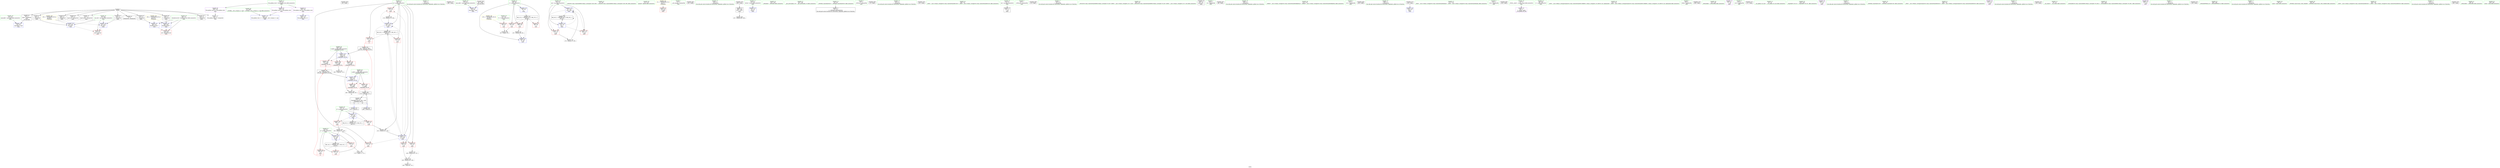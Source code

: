 digraph "SVFG" {
	label="SVFG";

	Node0x5599d66ca4a0 [shape=record,color=grey,label="{NodeID: 0\nNullPtr}"];
	Node0x5599d66ca4a0 -> Node0x5599d66e59f0[style=solid];
	Node0x5599d66ca4a0 -> Node0x5599d66e5af0[style=solid];
	Node0x5599d66ca4a0 -> Node0x5599d66e5bc0[style=solid];
	Node0x5599d66ca4a0 -> Node0x5599d66e5c90[style=solid];
	Node0x5599d66ca4a0 -> Node0x5599d66e5d60[style=solid];
	Node0x5599d66ca4a0 -> Node0x5599d66e5e30[style=solid];
	Node0x5599d66ca4a0 -> Node0x5599d66e5f00[style=solid];
	Node0x5599d66ca4a0 -> Node0x5599d66e5fd0[style=solid];
	Node0x5599d66ca4a0 -> Node0x5599d66e60a0[style=solid];
	Node0x5599d66ca4a0 -> Node0x5599d66e6170[style=solid];
	Node0x5599d66ca4a0 -> Node0x5599d66e4180[style=solid];
	Node0x5599d67062b0 [shape=record,color=black,label="{NodeID: 263\n85 = PHI()\n}"];
	Node0x5599d66e4610 [shape=record,color=red,label="{NodeID: 97\n178\<--63\n\<--q\nmain\n}"];
	Node0x5599d66e4610 -> Node0x5599d66ef390[style=solid];
	Node0x5599d66e1fa0 [shape=record,color=green,label="{NodeID: 14\n113\<--1\n\<--dummyObj\nCan only get source location for instruction, argument, global var or function.}"];
	Node0x5599d6709250 [shape=record,color=black,label="{NodeID: 277\n186 = PHI()\n}"];
	Node0x5599d66e4180 [shape=record,color=blue, style = dotted,label="{NodeID: 111\n295\<--3\nllvm.global_ctors_2\<--dummyVal\nGlob }"];
	Node0x5599d66e2b70 [shape=record,color=green,label="{NodeID: 28\n53\<--54\nargc.addr\<--argc.addr_field_insensitive\nmain\n}"];
	Node0x5599d66e2b70 -> Node0x5599d66e4350[style=solid];
	Node0x5599d66efe10 [shape=record,color=grey,label="{NodeID: 208\n93 = cmp(91, 92, )\n}"];
	Node0x5599d66e9f90 [shape=record,color=blue,label="{NodeID: 125\n75\<--176\nans\<--add\nmain\n}"];
	Node0x5599d66e9f90 -> Node0x5599d66e4a20[style=dashed];
	Node0x5599d66e9f90 -> Node0x5599d66e4af0[style=dashed];
	Node0x5599d66e9f90 -> Node0x5599d66e9f90[style=dashed];
	Node0x5599d66e9f90 -> Node0x5599d66faa40[style=dashed];
	Node0x5599d66e3730 [shape=record,color=green,label="{NodeID: 42\n97\<--98\n_ZStlsISt11char_traitsIcEERSt13basic_ostreamIcT_ES5_PKc\<--_ZStlsISt11char_traitsIcEERSt13basic_ostreamIcT_ES5_PKc_field_insensitive\n}"];
	Node0x5599d66e5550 [shape=record,color=green,label="{NodeID: 56\n211\<--212\nfprintf\<--fprintf_field_insensitive\n}"];
	Node0x5599d66e6170 [shape=record,color=black,label="{NodeID: 70\n217\<--3\nlpad.val30\<--dummyVal\nmain\n}"];
	Node0x5599d66e6d90 [shape=record,color=red,label="{NodeID: 84\n202\<--16\n\<--stderr\nmain\n}"];
	Node0x5599d66ca730 [shape=record,color=green,label="{NodeID: 1\n7\<--1\n__dso_handle\<--dummyObj\nGlob }"];
	Node0x5599d67063b0 [shape=record,color=black,label="{NodeID: 264\n152 = PHI()\n}"];
	Node0x5599d66e46e0 [shape=record,color=red,label="{NodeID: 98\n214\<--67\nexn\<--exn.slot\nmain\n}"];
	Node0x5599d66e2030 [shape=record,color=green,label="{NodeID: 15\n120\<--1\n\<--dummyObj\nCan only get source location for instruction, argument, global var or function.}"];
	Node0x5599d6709320 [shape=record,color=black,label="{NodeID: 278\n203 = PHI()\n}"];
	Node0x5599d6709320 -> Node0x5599d66e64e0[style=solid];
	Node0x5599d66e4280 [shape=record,color=blue,label="{NodeID: 112\n51\<--78\nretval\<--\nmain\n}"];
	Node0x5599d66e2c40 [shape=record,color=green,label="{NodeID: 29\n55\<--56\nargv.addr\<--argv.addr_field_insensitive\nmain\n}"];
	Node0x5599d66e2c40 -> Node0x5599d66e4420[style=solid];
	Node0x5599d66eff90 [shape=record,color=grey,label="{NodeID: 209\n263 = cmp(262, 113, )\n}"];
	Node0x5599d66ea060 [shape=record,color=blue,label="{NodeID: 126\n63\<--179\nq\<--div22\nmain\n}"];
	Node0x5599d66ea060 -> Node0x5599d66e4540[style=dashed];
	Node0x5599d66ea060 -> Node0x5599d66e4610[style=dashed];
	Node0x5599d66ea060 -> Node0x5599d66ea060[style=dashed];
	Node0x5599d66ea060 -> Node0x5599d66fa040[style=dashed];
	Node0x5599d66e3830 [shape=record,color=green,label="{NodeID: 43\n101\<--102\n_ZNSolsEi\<--_ZNSolsEi_field_insensitive\n}"];
	Node0x5599d66e5650 [shape=record,color=green,label="{NodeID: 57\n235\<--236\n__gxx_personality_v0\<--__gxx_personality_v0_field_insensitive\n}"];
	Node0x5599d66e6240 [shape=record,color=black,label="{NodeID: 71\n32\<--33\n\<--_ZNSt8ios_base4InitD1Ev\nCan only get source location for instruction, argument, global var or function.}"];
	Node0x5599d66e6e60 [shape=record,color=red,label="{NodeID: 85\n92\<--57\n\<--T\nmain\n}"];
	Node0x5599d66e6e60 -> Node0x5599d66efe10[style=solid];
	Node0x5599d66cbda0 [shape=record,color=green,label="{NodeID: 2\n8\<--1\n_ZSt3cin\<--dummyObj\nGlob }"];
	Node0x5599d6708550 [shape=record,color=black,label="{NodeID: 265\n31 = PHI()\n}"];
	Node0x5599d66e47b0 [shape=record,color=red,label="{NodeID: 99\n215\<--69\nsel\<--ehselector.slot\nmain\n}"];
	Node0x5599d66e20c0 [shape=record,color=green,label="{NodeID: 16\n122\<--1\n\<--dummyObj\nCan only get source location for instruction, argument, global var or function.}"];
	Node0x5599d67093f0 [shape=record,color=black,label="{NodeID: 279\n210 = PHI()\n}"];
	Node0x5599d66e4350 [shape=record,color=blue,label="{NodeID: 113\n53\<--49\nargc.addr\<--argc\nmain\n}"];
	Node0x5599d66e2d10 [shape=record,color=green,label="{NodeID: 30\n57\<--58\nT\<--T_field_insensitive\nmain\n}"];
	Node0x5599d66e2d10 -> Node0x5599d66e6e60[style=solid];
	Node0x5599d66f0110 [shape=record,color=grey,label="{NodeID: 210\n173 = cmp(171, 172, )\n}"];
	Node0x5599d66ea130 [shape=record,color=blue,label="{NodeID: 127\n59\<--197\nt\<--inc\nmain\n}"];
	Node0x5599d66ea130 -> Node0x5599d66f9640[style=dashed];
	Node0x5599d66e3930 [shape=record,color=green,label="{NodeID: 44\n106\<--107\n_ZNSt7__cxx1112basic_stringIcSt11char_traitsIcESaIcEEC1Ev\<--_ZNSt7__cxx1112basic_stringIcSt11char_traitsIcESaIcEEC1Ev_field_insensitive\n}"];
	Node0x5599d66f9640 [shape=record,color=black,label="{NodeID: 224\nMR_12V_3 = PHI(MR_12V_4, MR_12V_2, )\npts\{60 \}\n}"];
	Node0x5599d66f9640 -> Node0x5599d66e6f30[style=dashed];
	Node0x5599d66f9640 -> Node0x5599d66e7000[style=dashed];
	Node0x5599d66f9640 -> Node0x5599d66e70d0[style=dashed];
	Node0x5599d66f9640 -> Node0x5599d66ea130[style=dashed];
	Node0x5599d66e5750 [shape=record,color=green,label="{NodeID: 58\n256\<--257\na.addr\<--a.addr_field_insensitive\n_Z3gcdIyET_S0_S0_\n}"];
	Node0x5599d66e5750 -> Node0x5599d66e4bc0[style=solid];
	Node0x5599d66e5750 -> Node0x5599d66e4c90[style=solid];
	Node0x5599d66e5750 -> Node0x5599d66ea200[style=solid];
	Node0x5599d66e6340 [shape=record,color=black,label="{NodeID: 72\n125\<--71\n\<--sin\nmain\n}"];
	Node0x5599d66e6f30 [shape=record,color=red,label="{NodeID: 86\n91\<--59\n\<--t\nmain\n}"];
	Node0x5599d66e6f30 -> Node0x5599d66efe10[style=solid];
	Node0x5599d66cbe30 [shape=record,color=green,label="{NodeID: 3\n9\<--1\n_ZSt4cout\<--dummyObj\nGlob }"];
	Node0x5599d6708650 [shape=record,color=black,label="{NodeID: 266\n81 = PHI()\n}"];
	Node0x5599d66e4880 [shape=record,color=red,label="{NodeID: 100\n136\<--73\n\<--g\nmain\n}"];
	Node0x5599d66e4880 -> Node0x5599d66ef810[style=solid];
	Node0x5599d66e2150 [shape=record,color=green,label="{NodeID: 17\n147\<--1\n\<--dummyObj\nCan only get source location for instruction, argument, global var or function.}"];
	Node0x5599d66e4420 [shape=record,color=blue,label="{NodeID: 114\n55\<--50\nargv.addr\<--argv\nmain\n}"];
	Node0x5599d66e2de0 [shape=record,color=green,label="{NodeID: 31\n59\<--60\nt\<--t_field_insensitive\nmain\n}"];
	Node0x5599d66e2de0 -> Node0x5599d66e6f30[style=solid];
	Node0x5599d66e2de0 -> Node0x5599d66e7000[style=solid];
	Node0x5599d66e2de0 -> Node0x5599d66e70d0[style=solid];
	Node0x5599d66e2de0 -> Node0x5599d66e9770[style=solid];
	Node0x5599d66e2de0 -> Node0x5599d66ea130[style=solid];
	Node0x5599d66f0290 [shape=record,color=grey,label="{NodeID: 211\n149 = cmp(148, 113, )\n}"];
	Node0x5599d66ea200 [shape=record,color=blue,label="{NodeID: 128\n256\<--254\na.addr\<--a\n_Z3gcdIyET_S0_S0_\n}"];
	Node0x5599d66ea200 -> Node0x5599d66e4bc0[style=dashed];
	Node0x5599d66ea200 -> Node0x5599d66e4c90[style=dashed];
	Node0x5599d66e3a30 [shape=record,color=green,label="{NodeID: 45\n109\<--110\n_ZStrsIcSt11char_traitsIcESaIcEERSt13basic_istreamIT_T0_ES7_RNSt7__cxx1112basic_stringIS4_S5_T1_EE\<--_ZStrsIcSt11char_traitsIcESaIcEERSt13basic_istreamIT_T0_ES7_RNSt7__cxx1112basic_stringIS4_S5_T1_EE_field_insensitive\n}"];
	Node0x5599d66f9b40 [shape=record,color=black,label="{NodeID: 225\nMR_14V_2 = PHI(MR_14V_3, MR_14V_1, )\npts\{62 \}\n}"];
	Node0x5599d66f9b40 -> Node0x5599d66e71a0[style=dashed];
	Node0x5599d66f9b40 -> Node0x5599d66e7270[style=dashed];
	Node0x5599d66f9b40 -> Node0x5599d66e99e0[style=dashed];
	Node0x5599d66e5820 [shape=record,color=green,label="{NodeID: 59\n258\<--259\nb.addr\<--b.addr_field_insensitive\n_Z3gcdIyET_S0_S0_\n}"];
	Node0x5599d66e5820 -> Node0x5599d66e3d40[style=solid];
	Node0x5599d66e5820 -> Node0x5599d66e3e10[style=solid];
	Node0x5599d66e5820 -> Node0x5599d66e3ee0[style=solid];
	Node0x5599d66e5820 -> Node0x5599d66ea2d0[style=solid];
	Node0x5599d66fc9d0 [shape=record,color=yellow,style=double,label="{NodeID: 239\n18V_1 = ENCHI(MR_18V_0)\npts\{68 \}\nFun[main]}"];
	Node0x5599d66fc9d0 -> Node0x5599d66e9b80[style=dashed];
	Node0x5599d66fc9d0 -> Node0x5599d66e9d20[style=dashed];
	Node0x5599d66e6410 [shape=record,color=black,label="{NodeID: 73\n48\<--78\nmain_ret\<--\nmain\n}"];
	Node0x5599d66e7000 [shape=record,color=red,label="{NodeID: 87\n99\<--59\n\<--t\nmain\n}"];
	Node0x5599d66cbec0 [shape=record,color=green,label="{NodeID: 4\n10\<--1\n.str\<--dummyObj\nGlob }"];
	Node0x5599d6708750 [shape=record,color=black,label="{NodeID: 267\n96 = PHI()\n}"];
	Node0x5599d66e4950 [shape=record,color=red,label="{NodeID: 101\n140\<--73\n\<--g\nmain\n}"];
	Node0x5599d66e4950 -> Node0x5599d66e8600[style=solid];
	Node0x5599d66e21e0 [shape=record,color=green,label="{NodeID: 18\n180\<--1\n\<--dummyObj\nCan only get source location for instruction, argument, global var or function.}"];
	Node0x5599d64598c0 [shape=record,color=black,label="{NodeID: 198\n273 = PHI(269, 271, )\n}"];
	Node0x5599d64598c0 -> Node0x5599d66e65b0[style=solid];
	Node0x5599d66e9770 [shape=record,color=blue,label="{NodeID: 115\n59\<--89\nt\<--\nmain\n}"];
	Node0x5599d66e9770 -> Node0x5599d66f9640[style=dashed];
	Node0x5599d66e2eb0 [shape=record,color=green,label="{NodeID: 32\n61\<--62\np\<--p_field_insensitive\nmain\n}"];
	Node0x5599d66e2eb0 -> Node0x5599d66e71a0[style=solid];
	Node0x5599d66e2eb0 -> Node0x5599d66e7270[style=solid];
	Node0x5599d66e2eb0 -> Node0x5599d66e7340[style=solid];
	Node0x5599d66e2eb0 -> Node0x5599d66e99e0[style=solid];
	Node0x5599d66ea2d0 [shape=record,color=blue,label="{NodeID: 129\n258\<--255\nb.addr\<--b\n_Z3gcdIyET_S0_S0_\n}"];
	Node0x5599d66ea2d0 -> Node0x5599d66e3d40[style=dashed];
	Node0x5599d66ea2d0 -> Node0x5599d66e3e10[style=dashed];
	Node0x5599d66ea2d0 -> Node0x5599d66e3ee0[style=dashed];
	Node0x5599d66e3b30 [shape=record,color=green,label="{NodeID: 46\n114\<--115\n_ZNKSt7__cxx1112basic_stringIcSt11char_traitsIcESaIcEE4findEcm\<--_ZNKSt7__cxx1112basic_stringIcSt11char_traitsIcESaIcEE4findEcm_field_insensitive\n}"];
	Node0x5599d66fa040 [shape=record,color=black,label="{NodeID: 226\nMR_16V_2 = PHI(MR_16V_4, MR_16V_1, )\npts\{64 \}\n}"];
	Node0x5599d66fa040 -> Node0x5599d66e7410[style=dashed];
	Node0x5599d66fa040 -> Node0x5599d66e74e0[style=dashed];
	Node0x5599d66fa040 -> Node0x5599d66e9ab0[style=dashed];
	Node0x5599d66e58f0 [shape=record,color=green,label="{NodeID: 60\n21\<--289\n_GLOBAL__sub_I_aropan_0_1.cpp\<--_GLOBAL__sub_I_aropan_0_1.cpp_field_insensitive\n}"];
	Node0x5599d66e58f0 -> Node0x5599d66e4080[style=solid];
	Node0x5599d66fcab0 [shape=record,color=yellow,style=double,label="{NodeID: 240\n20V_1 = ENCHI(MR_20V_0)\npts\{70 \}\nFun[main]}"];
	Node0x5599d66fcab0 -> Node0x5599d66e9c50[style=dashed];
	Node0x5599d66fcab0 -> Node0x5599d66e9df0[style=dashed];
	Node0x5599d66e64e0 [shape=record,color=black,label="{NodeID: 74\n206\<--203\nconv\<--call27\nmain\n}"];
	Node0x5599d66e64e0 -> Node0x5599d66efb10[style=solid];
	Node0x5599d66e70d0 [shape=record,color=red,label="{NodeID: 88\n196\<--59\n\<--t\nmain\n}"];
	Node0x5599d66e70d0 -> Node0x5599d66efc90[style=solid];
	Node0x5599d66cb310 [shape=record,color=green,label="{NodeID: 5\n12\<--1\n.str.1\<--dummyObj\nGlob }"];
	Node0x5599d67088b0 [shape=record,color=black,label="{NodeID: 268\n100 = PHI()\n}"];
	Node0x5599d66e4a20 [shape=record,color=red,label="{NodeID: 102\n175\<--75\n\<--ans\nmain\n}"];
	Node0x5599d66e4a20 -> Node0x5599d66ef510[style=solid];
	Node0x5599d66e22a0 [shape=record,color=green,label="{NodeID: 19\n208\<--1\n\<--dummyObj\nCan only get source location for instruction, argument, global var or function.}"];
	Node0x5599d66e8600 [shape=record,color=grey,label="{NodeID: 199\n142 = Binary(141, 140, )\n}"];
	Node0x5599d66e8600 -> Node0x5599d66e9ab0[style=solid];
	Node0x5599d66e9840 [shape=record,color=blue,label="{NodeID: 116\n116\<--120\ncall8\<--\nmain\n}"];
	Node0x5599d66e2f80 [shape=record,color=green,label="{NodeID: 33\n63\<--64\nq\<--q_field_insensitive\nmain\n}"];
	Node0x5599d66e2f80 -> Node0x5599d66e7410[style=solid];
	Node0x5599d66e2f80 -> Node0x5599d66e74e0[style=solid];
	Node0x5599d66e2f80 -> Node0x5599d66e75b0[style=solid];
	Node0x5599d66e2f80 -> Node0x5599d66e7680[style=solid];
	Node0x5599d66e2f80 -> Node0x5599d66e4540[style=solid];
	Node0x5599d66e2f80 -> Node0x5599d66e4610[style=solid];
	Node0x5599d66e2f80 -> Node0x5599d66e9ab0[style=solid];
	Node0x5599d66e2f80 -> Node0x5599d66ea060[style=solid];
	Node0x5599d66e3c30 [shape=record,color=green,label="{NodeID: 47\n117\<--118\n_ZNSt7__cxx1112basic_stringIcSt11char_traitsIcESaIcEEixEm\<--_ZNSt7__cxx1112basic_stringIcSt11char_traitsIcESaIcEEixEm_field_insensitive\n}"];
	Node0x5599d66fa540 [shape=record,color=black,label="{NodeID: 227\nMR_22V_2 = PHI(MR_22V_3, MR_22V_1, )\npts\{74 \}\n}"];
	Node0x5599d66fa540 -> Node0x5599d66e9910[style=dashed];
	Node0x5599d66e59f0 [shape=record,color=black,label="{NodeID: 61\n2\<--3\ndummyVal\<--dummyVal\n}"];
	Node0x5599d66e65b0 [shape=record,color=black,label="{NodeID: 75\n253\<--273\n_Z3gcdIyET_S0_S0__ret\<--cond\n_Z3gcdIyET_S0_S0_\n|{<s0>15|<s1>25}}"];
	Node0x5599d66e65b0:s0 -> Node0x5599d6708f80[style=solid,color=blue];
	Node0x5599d66e65b0:s1 -> Node0x5599d6706b70[style=solid,color=blue];
	Node0x5599d66e71a0 [shape=record,color=red,label="{NodeID: 89\n130\<--61\n\<--p\nmain\n|{<s0>15}}"];
	Node0x5599d66e71a0:s0 -> Node0x5599d67057e0[style=solid,color=red];
	Node0x5599d66cb3a0 [shape=record,color=green,label="{NodeID: 6\n14\<--1\n.str.2\<--dummyObj\nGlob }"];
	Node0x5599d67089b0 [shape=record,color=black,label="{NodeID: 269\n104 = PHI()\n}"];
	Node0x5599d66e4af0 [shape=record,color=red,label="{NodeID: 103\n183\<--75\n\<--ans\nmain\n}"];
	Node0x5599d66e23a0 [shape=record,color=green,label="{NodeID: 20\n4\<--6\n_ZStL8__ioinit\<--_ZStL8__ioinit_field_insensitive\nGlob }"];
	Node0x5599d66e23a0 -> Node0x5599d66e6680[style=solid];
	Node0x5599d66ef210 [shape=record,color=grey,label="{NodeID: 200\n148 = Binary(144, 146, )\n}"];
	Node0x5599d66ef210 -> Node0x5599d66f0290[style=solid];
	Node0x5599d66e9910 [shape=record,color=blue,label="{NodeID: 117\n73\<--132\ng\<--call16\nmain\n}"];
	Node0x5599d66e9910 -> Node0x5599d66e4880[style=dashed];
	Node0x5599d66e9910 -> Node0x5599d66e4950[style=dashed];
	Node0x5599d66e9910 -> Node0x5599d66fa540[style=dashed];
	Node0x5599d66e3050 [shape=record,color=green,label="{NodeID: 34\n65\<--66\ns\<--s_field_insensitive\nmain\n}"];
	Node0x5599d66e4d50 [shape=record,color=green,label="{NodeID: 48\n123\<--124\n_ZNSt7__cxx1119basic_istringstreamIcSt11char_traitsIcESaIcEEC1ERKNS_12basic_stringIcS2_S3_EESt13_Ios_Openmode\<--_ZNSt7__cxx1119basic_istringstreamIcSt11char_traitsIcESaIcEEC1ERKNS_12basic_stringIcS2_S3_EESt13_Ios_Openmode_field_insensitive\n}"];
	Node0x5599d66faa40 [shape=record,color=black,label="{NodeID: 228\nMR_24V_2 = PHI(MR_24V_3, MR_24V_1, )\npts\{76 \}\n}"];
	Node0x5599d66faa40 -> Node0x5599d66e9ec0[style=dashed];
	Node0x5599d66faa40 -> Node0x5599d66faa40[style=dashed];
	Node0x5599d66e5af0 [shape=record,color=black,label="{NodeID: 62\n50\<--3\nargv\<--dummyVal\nmain\n1st arg main }"];
	Node0x5599d66e5af0 -> Node0x5599d66e4420[style=solid];
	Node0x5599d66e6680 [shape=record,color=purple,label="{NodeID: 76\n30\<--4\n\<--_ZStL8__ioinit\n__cxx_global_var_init\n}"];
	Node0x5599d66e7270 [shape=record,color=red,label="{NodeID: 90\n137\<--61\n\<--p\nmain\n}"];
	Node0x5599d66e7270 -> Node0x5599d66ef810[style=solid];
	Node0x5599d66cb430 [shape=record,color=green,label="{NodeID: 7\n16\<--1\nstderr\<--dummyObj\nGlob }"];
	Node0x5599d6708a80 [shape=record,color=black,label="{NodeID: 270\n108 = PHI()\n}"];
	Node0x5599d66e4bc0 [shape=record,color=red,label="{NodeID: 104\n266\<--256\n\<--a.addr\n_Z3gcdIyET_S0_S0_\n}"];
	Node0x5599d66e4bc0 -> Node0x5599d66ef990[style=solid];
	Node0x5599d66e24a0 [shape=record,color=green,label="{NodeID: 21\n19\<--23\nllvm.global_ctors\<--llvm.global_ctors_field_insensitive\nGlob }"];
	Node0x5599d66e24a0 -> Node0x5599d66e6a90[style=solid];
	Node0x5599d66e24a0 -> Node0x5599d66e6b90[style=solid];
	Node0x5599d66e24a0 -> Node0x5599d66e6c90[style=solid];
	Node0x5599d66ef390 [shape=record,color=grey,label="{NodeID: 201\n179 = Binary(178, 180, )\n}"];
	Node0x5599d66ef390 -> Node0x5599d66ea060[style=solid];
	Node0x5599d66e99e0 [shape=record,color=blue,label="{NodeID: 118\n61\<--138\np\<--div\nmain\n}"];
	Node0x5599d66e99e0 -> Node0x5599d66e7340[style=dashed];
	Node0x5599d66e99e0 -> Node0x5599d66f9b40[style=dashed];
	Node0x5599d66e3120 [shape=record,color=green,label="{NodeID: 35\n67\<--68\nexn.slot\<--exn.slot_field_insensitive\nmain\n}"];
	Node0x5599d66e3120 -> Node0x5599d66e46e0[style=solid];
	Node0x5599d66e3120 -> Node0x5599d66e9b80[style=solid];
	Node0x5599d66e3120 -> Node0x5599d66e9d20[style=solid];
	Node0x5599d66e4e50 [shape=record,color=green,label="{NodeID: 49\n127\<--128\n_ZNSirsERy\<--_ZNSirsERy_field_insensitive\n}"];
	Node0x5599d66e5bc0 [shape=record,color=black,label="{NodeID: 63\n154\<--3\n\<--dummyVal\nmain\n}"];
	Node0x5599d66e6750 [shape=record,color=purple,label="{NodeID: 77\n95\<--10\n\<--.str\nmain\n}"];
	Node0x5599d66e7340 [shape=record,color=red,label="{NodeID: 91\n172\<--61\n\<--p\nmain\n}"];
	Node0x5599d66e7340 -> Node0x5599d66f0110[style=solid];
	Node0x5599d66cb4c0 [shape=record,color=green,label="{NodeID: 8\n17\<--1\n.str.3\<--dummyObj\nGlob }"];
	Node0x5599d6708b50 [shape=record,color=black,label="{NodeID: 271\n111 = PHI()\n}"];
	Node0x5599d66e4c90 [shape=record,color=red,label="{NodeID: 105\n271\<--256\n\<--a.addr\n_Z3gcdIyET_S0_S0_\n}"];
	Node0x5599d66e4c90 -> Node0x5599d64598c0[style=solid];
	Node0x5599d66e25a0 [shape=record,color=green,label="{NodeID: 22\n24\<--25\n__cxx_global_var_init\<--__cxx_global_var_init_field_insensitive\n}"];
	Node0x5599d66ef510 [shape=record,color=grey,label="{NodeID: 202\n176 = Binary(175, 89, )\n}"];
	Node0x5599d66ef510 -> Node0x5599d66e9f90[style=solid];
	Node0x5599d66e9ab0 [shape=record,color=blue,label="{NodeID: 119\n63\<--142\nq\<--div17\nmain\n}"];
	Node0x5599d66e9ab0 -> Node0x5599d66e75b0[style=dashed];
	Node0x5599d66e9ab0 -> Node0x5599d66e7680[style=dashed];
	Node0x5599d66e9ab0 -> Node0x5599d66e4540[style=dashed];
	Node0x5599d66e9ab0 -> Node0x5599d66e4610[style=dashed];
	Node0x5599d66e9ab0 -> Node0x5599d66ea060[style=dashed];
	Node0x5599d66e9ab0 -> Node0x5599d66fa040[style=dashed];
	Node0x5599d66e31f0 [shape=record,color=green,label="{NodeID: 36\n69\<--70\nehselector.slot\<--ehselector.slot_field_insensitive\nmain\n}"];
	Node0x5599d66e31f0 -> Node0x5599d66e47b0[style=solid];
	Node0x5599d66e31f0 -> Node0x5599d66e9c50[style=solid];
	Node0x5599d66e31f0 -> Node0x5599d66e9df0[style=solid];
	Node0x5599d66e4f50 [shape=record,color=green,label="{NodeID: 50\n133\<--134\n_Z3gcdIyET_S0_S0_\<--_Z3gcdIyET_S0_S0__field_insensitive\n}"];
	Node0x5599d66e5c90 [shape=record,color=black,label="{NodeID: 64\n155\<--3\n\<--dummyVal\nmain\n}"];
	Node0x5599d66e5c90 -> Node0x5599d66e9b80[style=solid];
	Node0x5599d66e6820 [shape=record,color=purple,label="{NodeID: 78\n103\<--12\n\<--.str.1\nmain\n}"];
	Node0x5599d66e7410 [shape=record,color=red,label="{NodeID: 92\n131\<--63\n\<--q\nmain\n|{<s0>15}}"];
	Node0x5599d66e7410:s0 -> Node0x5599d67059e0[style=solid,color=red];
	Node0x5599d66cae40 [shape=record,color=green,label="{NodeID: 9\n20\<--1\n\<--dummyObj\nCan only get source location for instruction, argument, global var or function.}"];
	Node0x5599d6708cb0 [shape=record,color=black,label="{NodeID: 272\n116 = PHI()\n}"];
	Node0x5599d6708cb0 -> Node0x5599d66e9840[style=solid];
	Node0x5599d66e3d40 [shape=record,color=red,label="{NodeID: 106\n262\<--258\n\<--b.addr\n_Z3gcdIyET_S0_S0_\n}"];
	Node0x5599d66e3d40 -> Node0x5599d66eff90[style=solid];
	Node0x5599d66e26a0 [shape=record,color=green,label="{NodeID: 23\n28\<--29\n_ZNSt8ios_base4InitC1Ev\<--_ZNSt8ios_base4InitC1Ev_field_insensitive\n}"];
	Node0x5599d66ef690 [shape=record,color=grey,label="{NodeID: 203\n146 = Binary(145, 147, )\n}"];
	Node0x5599d66ef690 -> Node0x5599d66ef210[style=solid];
	Node0x5599d66e9b80 [shape=record,color=blue,label="{NodeID: 120\n67\<--155\nexn.slot\<--\nmain\n}"];
	Node0x5599d66e9b80 -> Node0x5599d66e46e0[style=dashed];
	Node0x5599d66e32c0 [shape=record,color=green,label="{NodeID: 37\n71\<--72\nsin\<--sin_field_insensitive\nmain\n}"];
	Node0x5599d66e32c0 -> Node0x5599d66e6340[style=solid];
	Node0x5599d66e5050 [shape=record,color=green,label="{NodeID: 51\n166\<--167\n_ZNSt7__cxx1119basic_istringstreamIcSt11char_traitsIcESaIcEED1Ev\<--_ZNSt7__cxx1119basic_istringstreamIcSt11char_traitsIcESaIcEED1Ev_field_insensitive\n}"];
	Node0x5599d644d5c0 [shape=record,color=yellow,style=double,label="{NodeID: 231\n2V_1 = ENCHI(MR_2V_0)\npts\{1 \}\nFun[main]}"];
	Node0x5599d644d5c0 -> Node0x5599d66e6d90[style=dashed];
	Node0x5599d66e5d60 [shape=record,color=black,label="{NodeID: 65\n157\<--3\n\<--dummyVal\nmain\n}"];
	Node0x5599d66e5d60 -> Node0x5599d66e9c50[style=solid];
	Node0x5599d66e68f0 [shape=record,color=purple,label="{NodeID: 79\n151\<--14\n\<--.str.2\nmain\n}"];
	Node0x5599d6706b70 [shape=record,color=black,label="{NodeID: 259\n269 = PHI(253, )\n}"];
	Node0x5599d6706b70 -> Node0x5599d64598c0[style=solid];
	Node0x5599d66e74e0 [shape=record,color=red,label="{NodeID: 93\n141\<--63\n\<--q\nmain\n}"];
	Node0x5599d66e74e0 -> Node0x5599d66e8600[style=solid];
	Node0x5599d66caf10 [shape=record,color=green,label="{NodeID: 10\n78\<--1\n\<--dummyObj\nCan only get source location for instruction, argument, global var or function.}"];
	Node0x5599d6708db0 [shape=record,color=black,label="{NodeID: 273\n126 = PHI()\n}"];
	Node0x5599d66e3e10 [shape=record,color=red,label="{NodeID: 107\n265\<--258\n\<--b.addr\n_Z3gcdIyET_S0_S0_\n|{<s0>25}}"];
	Node0x5599d66e3e10:s0 -> Node0x5599d67057e0[style=solid,color=red];
	Node0x5599d66e27a0 [shape=record,color=green,label="{NodeID: 24\n34\<--35\n__cxa_atexit\<--__cxa_atexit_field_insensitive\n}"];
	Node0x5599d66ef810 [shape=record,color=grey,label="{NodeID: 204\n138 = Binary(137, 136, )\n}"];
	Node0x5599d66ef810 -> Node0x5599d66e99e0[style=solid];
	Node0x5599d66e9c50 [shape=record,color=blue,label="{NodeID: 121\n69\<--157\nehselector.slot\<--\nmain\n}"];
	Node0x5599d66e9c50 -> Node0x5599d66e47b0[style=dashed];
	Node0x5599d66e3390 [shape=record,color=green,label="{NodeID: 38\n73\<--74\ng\<--g_field_insensitive\nmain\n}"];
	Node0x5599d66e3390 -> Node0x5599d66e4880[style=solid];
	Node0x5599d66e3390 -> Node0x5599d66e4950[style=solid];
	Node0x5599d66e3390 -> Node0x5599d66e9910[style=solid];
	Node0x5599d66e5150 [shape=record,color=green,label="{NodeID: 52\n187\<--188\n_ZSt4endlIcSt11char_traitsIcEERSt13basic_ostreamIT_T0_ES6_\<--_ZSt4endlIcSt11char_traitsIcEERSt13basic_ostreamIT_T0_ES6__field_insensitive\n}"];
	Node0x5599d66e5e30 [shape=record,color=black,label="{NodeID: 66\n160\<--3\n\<--dummyVal\nmain\n}"];
	Node0x5599d66e69c0 [shape=record,color=purple,label="{NodeID: 80\n209\<--17\n\<--.str.3\nmain\n}"];
	Node0x5599d6705710 [shape=record,color=black,label="{NodeID: 260\n49 = PHI()\n0th arg main }"];
	Node0x5599d6705710 -> Node0x5599d66e4350[style=solid];
	Node0x5599d66e75b0 [shape=record,color=red,label="{NodeID: 94\n144\<--63\n\<--q\nmain\n}"];
	Node0x5599d66e75b0 -> Node0x5599d66ef210[style=solid];
	Node0x5599d66cafe0 [shape=record,color=green,label="{NodeID: 11\n82\<--1\n\<--dummyObj\nCan only get source location for instruction, argument, global var or function.}"];
	Node0x5599d6708eb0 [shape=record,color=black,label="{NodeID: 274\n129 = PHI()\n}"];
	Node0x5599d66e3ee0 [shape=record,color=red,label="{NodeID: 108\n267\<--258\n\<--b.addr\n_Z3gcdIyET_S0_S0_\n}"];
	Node0x5599d66e3ee0 -> Node0x5599d66ef990[style=solid];
	Node0x5599d66e28a0 [shape=record,color=green,label="{NodeID: 25\n33\<--39\n_ZNSt8ios_base4InitD1Ev\<--_ZNSt8ios_base4InitD1Ev_field_insensitive\n}"];
	Node0x5599d66e28a0 -> Node0x5599d66e6240[style=solid];
	Node0x5599d66ef990 [shape=record,color=grey,label="{NodeID: 205\n268 = Binary(266, 267, )\n|{<s0>25}}"];
	Node0x5599d66ef990:s0 -> Node0x5599d67059e0[style=solid,color=red];
	Node0x5599d66e9d20 [shape=record,color=blue,label="{NodeID: 122\n67\<--161\nexn.slot\<--\nmain\n}"];
	Node0x5599d66e9d20 -> Node0x5599d66e46e0[style=dashed];
	Node0x5599d66e3460 [shape=record,color=green,label="{NodeID: 39\n75\<--76\nans\<--ans_field_insensitive\nmain\n}"];
	Node0x5599d66e3460 -> Node0x5599d66e4a20[style=solid];
	Node0x5599d66e3460 -> Node0x5599d66e4af0[style=solid];
	Node0x5599d66e3460 -> Node0x5599d66e9ec0[style=solid];
	Node0x5599d66e3460 -> Node0x5599d66e9f90[style=solid];
	Node0x5599d66e5250 [shape=record,color=green,label="{NodeID: 53\n189\<--190\n_ZNSolsEPFRSoS_E\<--_ZNSolsEPFRSoS_E_field_insensitive\n}"];
	Node0x5599d66e5f00 [shape=record,color=black,label="{NodeID: 67\n161\<--3\n\<--dummyVal\nmain\n}"];
	Node0x5599d66e5f00 -> Node0x5599d66e9d20[style=solid];
	Node0x5599d66e6a90 [shape=record,color=purple,label="{NodeID: 81\n293\<--19\nllvm.global_ctors_0\<--llvm.global_ctors\nGlob }"];
	Node0x5599d66e6a90 -> Node0x5599d66e3fb0[style=solid];
	Node0x5599d67057e0 [shape=record,color=black,label="{NodeID: 261\n254 = PHI(130, 265, )\n0th arg _Z3gcdIyET_S0_S0_ }"];
	Node0x5599d67057e0 -> Node0x5599d66ea200[style=solid];
	Node0x5599d66e7680 [shape=record,color=red,label="{NodeID: 95\n145\<--63\n\<--q\nmain\n}"];
	Node0x5599d66e7680 -> Node0x5599d66ef690[style=solid];
	Node0x5599d66cb0b0 [shape=record,color=green,label="{NodeID: 12\n89\<--1\n\<--dummyObj\nCan only get source location for instruction, argument, global var or function.}"];
	Node0x5599d6708f80 [shape=record,color=black,label="{NodeID: 275\n132 = PHI(253, )\n}"];
	Node0x5599d6708f80 -> Node0x5599d66e9910[style=solid];
	Node0x5599d66e3fb0 [shape=record,color=blue,label="{NodeID: 109\n293\<--20\nllvm.global_ctors_0\<--\nGlob }"];
	Node0x5599d66e29a0 [shape=record,color=green,label="{NodeID: 26\n46\<--47\nmain\<--main_field_insensitive\n}"];
	Node0x5599d66efb10 [shape=record,color=grey,label="{NodeID: 206\n207 = Binary(206, 208, )\n}"];
	Node0x5599d66e9df0 [shape=record,color=blue,label="{NodeID: 123\n69\<--163\nehselector.slot\<--\nmain\n}"];
	Node0x5599d66e9df0 -> Node0x5599d66e47b0[style=dashed];
	Node0x5599d66e3530 [shape=record,color=green,label="{NodeID: 40\n83\<--84\n_ZNSt8ios_base15sync_with_stdioEb\<--_ZNSt8ios_base15sync_with_stdioEb_field_insensitive\n}"];
	Node0x5599d66e5350 [shape=record,color=green,label="{NodeID: 54\n193\<--194\n_ZNSt7__cxx1112basic_stringIcSt11char_traitsIcESaIcEED1Ev\<--_ZNSt7__cxx1112basic_stringIcSt11char_traitsIcESaIcEED1Ev_field_insensitive\n}"];
	Node0x5599d66e5fd0 [shape=record,color=black,label="{NodeID: 68\n163\<--3\n\<--dummyVal\nmain\n}"];
	Node0x5599d66e5fd0 -> Node0x5599d66e9df0[style=solid];
	Node0x5599d66e6b90 [shape=record,color=purple,label="{NodeID: 82\n294\<--19\nllvm.global_ctors_1\<--llvm.global_ctors\nGlob }"];
	Node0x5599d66e6b90 -> Node0x5599d66e4080[style=solid];
	Node0x5599d67059e0 [shape=record,color=black,label="{NodeID: 262\n255 = PHI(131, 268, )\n1st arg _Z3gcdIyET_S0_S0_ }"];
	Node0x5599d67059e0 -> Node0x5599d66ea2d0[style=solid];
	Node0x5599d66e4540 [shape=record,color=red,label="{NodeID: 96\n171\<--63\n\<--q\nmain\n}"];
	Node0x5599d66e4540 -> Node0x5599d66f0110[style=solid];
	Node0x5599d66e1f10 [shape=record,color=green,label="{NodeID: 13\n112\<--1\n\<--dummyObj\nCan only get source location for instruction, argument, global var or function.}"];
	Node0x5599d6709180 [shape=record,color=black,label="{NodeID: 276\n184 = PHI()\n}"];
	Node0x5599d66e4080 [shape=record,color=blue,label="{NodeID: 110\n294\<--21\nllvm.global_ctors_1\<--_GLOBAL__sub_I_aropan_0_1.cpp\nGlob }"];
	Node0x5599d66e2aa0 [shape=record,color=green,label="{NodeID: 27\n51\<--52\nretval\<--retval_field_insensitive\nmain\n}"];
	Node0x5599d66e2aa0 -> Node0x5599d66e4280[style=solid];
	Node0x5599d66efc90 [shape=record,color=grey,label="{NodeID: 207\n197 = Binary(196, 89, )\n}"];
	Node0x5599d66efc90 -> Node0x5599d66ea130[style=solid];
	Node0x5599d66e9ec0 [shape=record,color=blue,label="{NodeID: 124\n75\<--78\nans\<--\nmain\n}"];
	Node0x5599d66e9ec0 -> Node0x5599d66e4a20[style=dashed];
	Node0x5599d66e9ec0 -> Node0x5599d66e4af0[style=dashed];
	Node0x5599d66e9ec0 -> Node0x5599d66e9f90[style=dashed];
	Node0x5599d66e9ec0 -> Node0x5599d66faa40[style=dashed];
	Node0x5599d66e3630 [shape=record,color=green,label="{NodeID: 41\n86\<--87\n_ZNSirsERi\<--_ZNSirsERi_field_insensitive\n}"];
	Node0x5599d66e5450 [shape=record,color=green,label="{NodeID: 55\n204\<--205\nclock\<--clock_field_insensitive\n}"];
	Node0x5599d66fc650 [shape=record,color=yellow,style=double,label="{NodeID: 235\n10V_1 = ENCHI(MR_10V_0)\npts\{58 \}\nFun[main]}"];
	Node0x5599d66fc650 -> Node0x5599d66e6e60[style=dashed];
	Node0x5599d66e60a0 [shape=record,color=black,label="{NodeID: 69\n216\<--3\nlpad.val\<--dummyVal\nmain\n}"];
	Node0x5599d66e6c90 [shape=record,color=purple,label="{NodeID: 83\n295\<--19\nllvm.global_ctors_2\<--llvm.global_ctors\nGlob }"];
	Node0x5599d66e6c90 -> Node0x5599d66e4180[style=solid];
}

